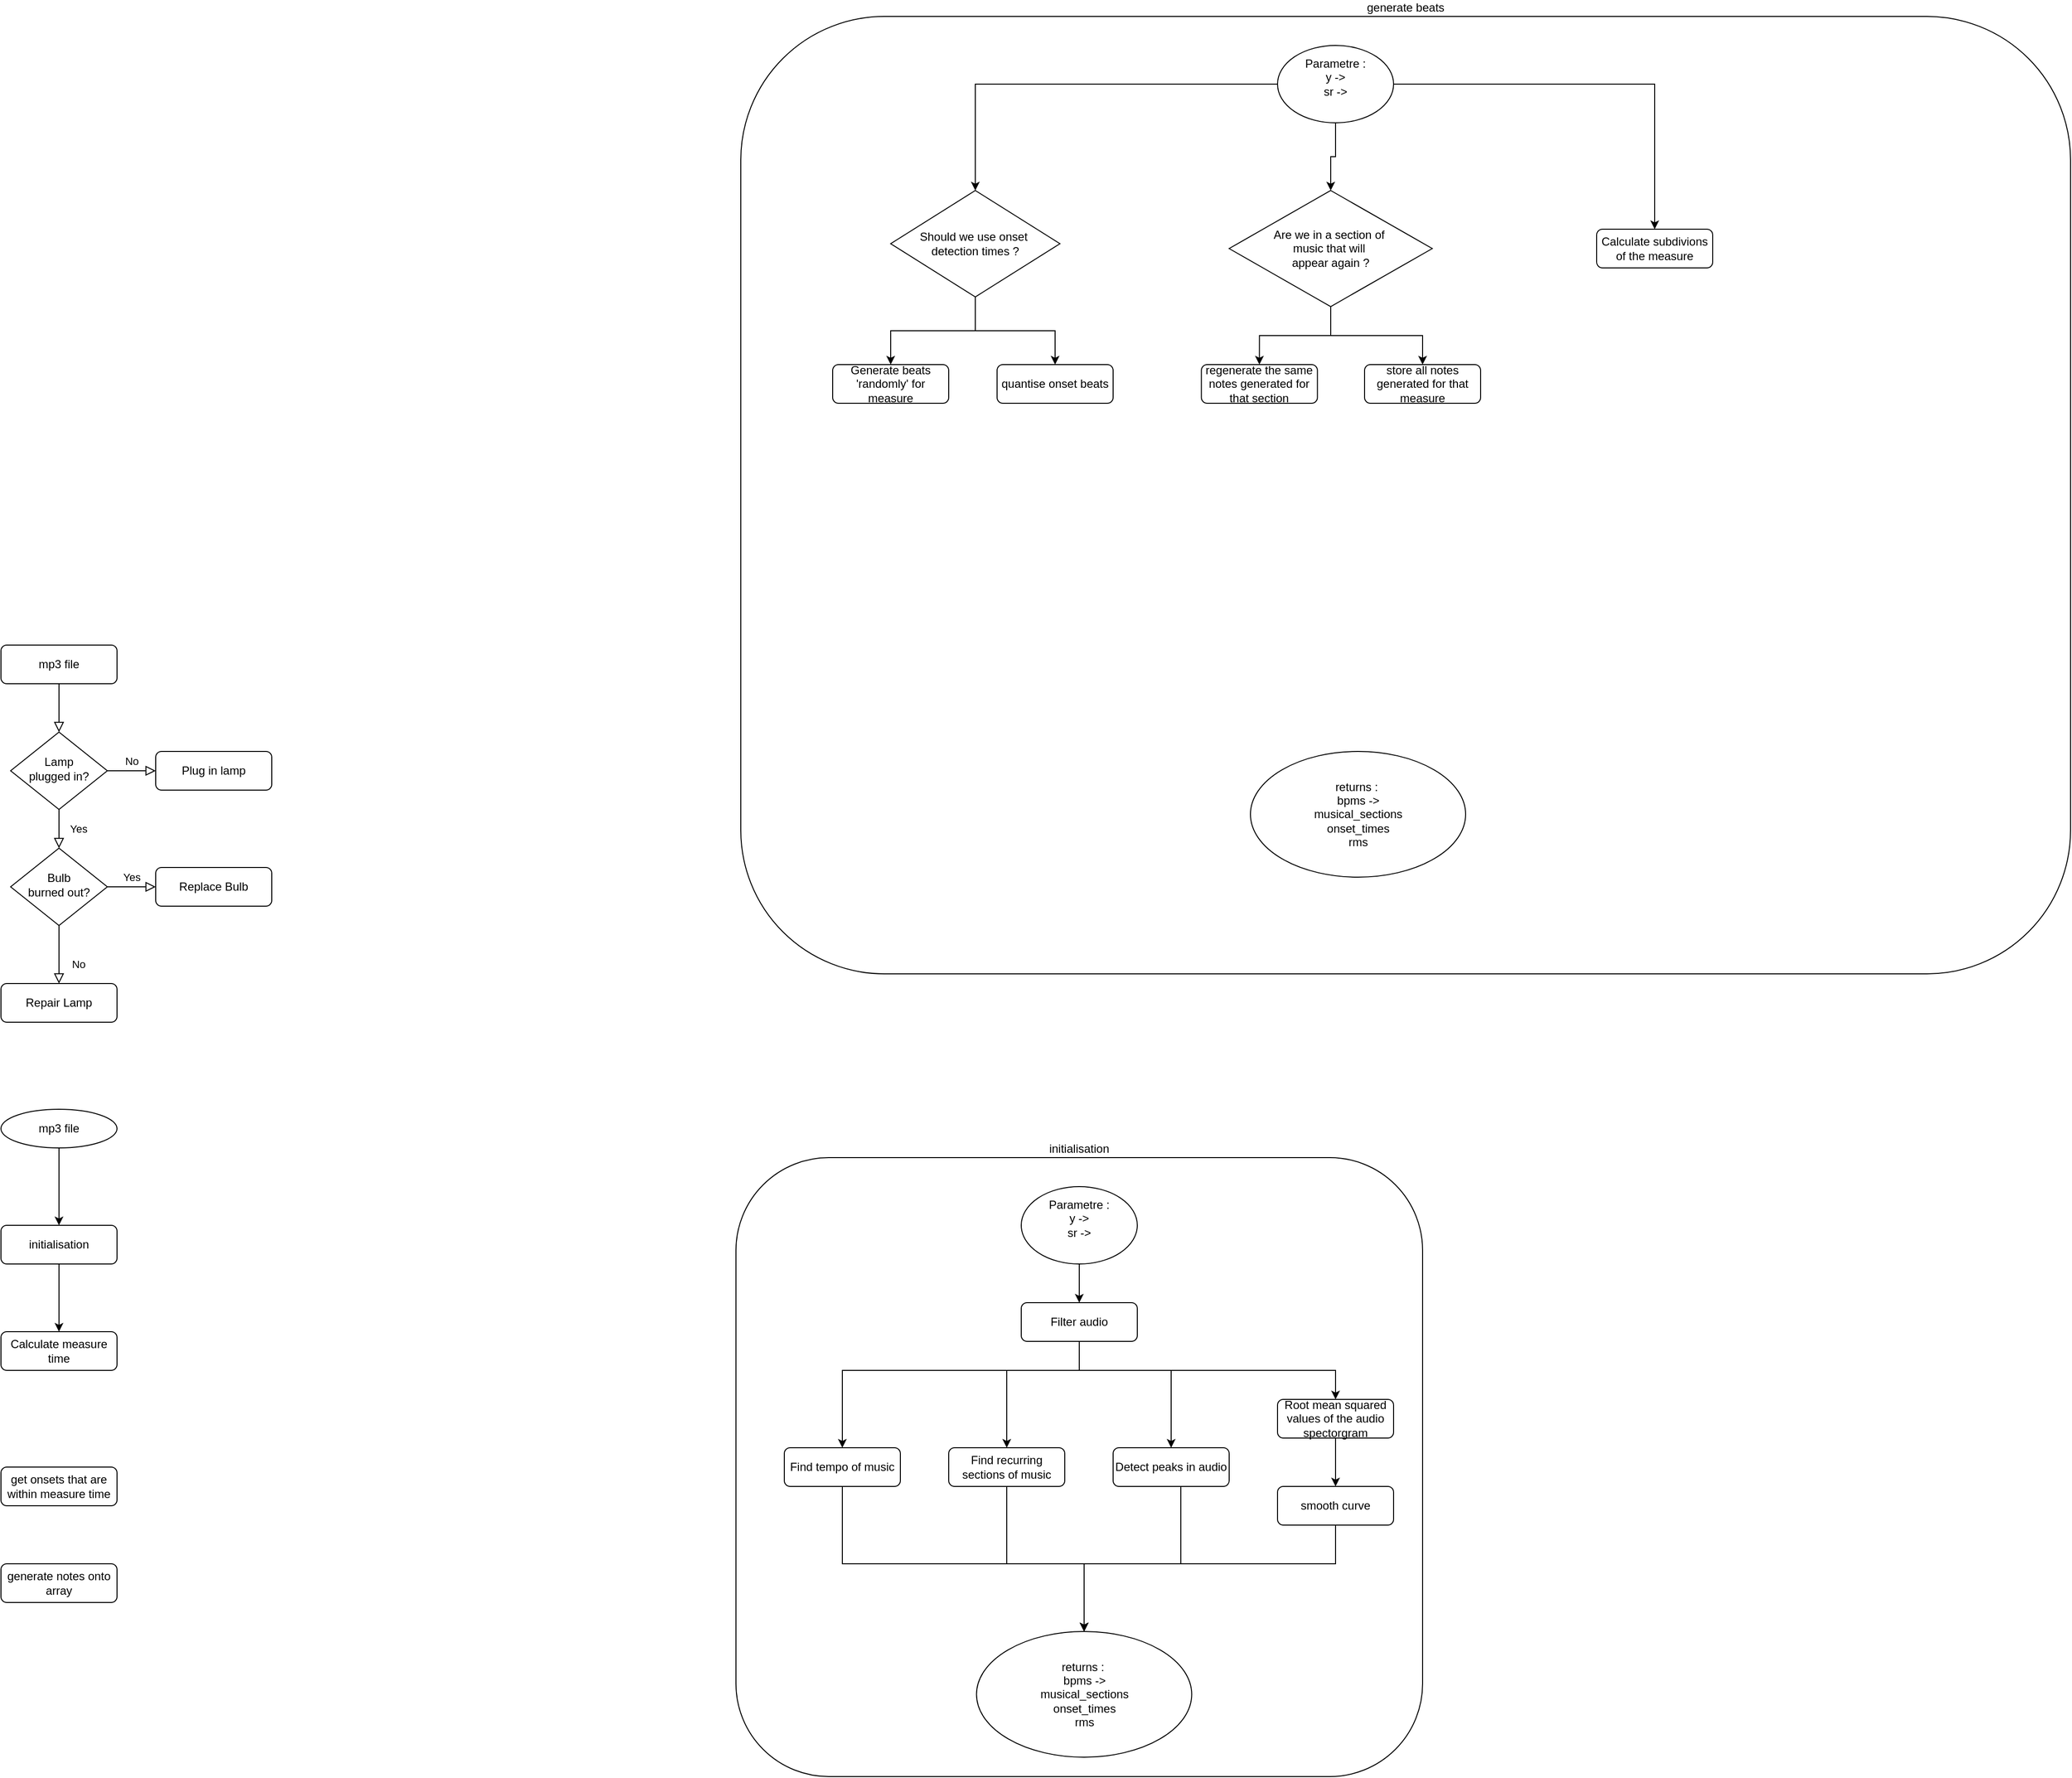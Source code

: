 <mxfile version="24.4.13" type="github">
  <diagram id="C5RBs43oDa-KdzZeNtuy" name="Page-1">
    <mxGraphModel dx="1687" dy="5594" grid="1" gridSize="10" guides="1" tooltips="1" connect="1" arrows="1" fold="1" page="1" pageScale="1" pageWidth="827" pageHeight="1169" math="0" shadow="0">
      <root>
        <mxCell id="WIyWlLk6GJQsqaUBKTNV-0" />
        <mxCell id="WIyWlLk6GJQsqaUBKTNV-1" parent="WIyWlLk6GJQsqaUBKTNV-0" />
        <mxCell id="-Nyvp81KzP3HBZppvLe6-5" value="initialisation" style="rounded=1;whiteSpace=wrap;html=1;fontSize=12;glass=0;strokeWidth=1;shadow=0;align=center;labelPosition=center;verticalLabelPosition=top;verticalAlign=bottom;" vertex="1" parent="WIyWlLk6GJQsqaUBKTNV-1">
          <mxGeometry x="900" y="-3420" width="710" height="640" as="geometry" />
        </mxCell>
        <mxCell id="WIyWlLk6GJQsqaUBKTNV-2" value="" style="rounded=0;html=1;jettySize=auto;orthogonalLoop=1;fontSize=11;endArrow=block;endFill=0;endSize=8;strokeWidth=1;shadow=0;labelBackgroundColor=none;edgeStyle=orthogonalEdgeStyle;" parent="WIyWlLk6GJQsqaUBKTNV-1" source="WIyWlLk6GJQsqaUBKTNV-3" target="WIyWlLk6GJQsqaUBKTNV-6" edge="1">
          <mxGeometry relative="1" as="geometry" />
        </mxCell>
        <mxCell id="WIyWlLk6GJQsqaUBKTNV-3" value="mp3 file" style="rounded=1;whiteSpace=wrap;html=1;fontSize=12;glass=0;strokeWidth=1;shadow=0;" parent="WIyWlLk6GJQsqaUBKTNV-1" vertex="1">
          <mxGeometry x="140" y="-3950" width="120" height="40" as="geometry" />
        </mxCell>
        <mxCell id="WIyWlLk6GJQsqaUBKTNV-4" value="Yes" style="rounded=0;html=1;jettySize=auto;orthogonalLoop=1;fontSize=11;endArrow=block;endFill=0;endSize=8;strokeWidth=1;shadow=0;labelBackgroundColor=none;edgeStyle=orthogonalEdgeStyle;" parent="WIyWlLk6GJQsqaUBKTNV-1" source="WIyWlLk6GJQsqaUBKTNV-6" target="WIyWlLk6GJQsqaUBKTNV-10" edge="1">
          <mxGeometry y="20" relative="1" as="geometry">
            <mxPoint as="offset" />
          </mxGeometry>
        </mxCell>
        <mxCell id="WIyWlLk6GJQsqaUBKTNV-5" value="No" style="edgeStyle=orthogonalEdgeStyle;rounded=0;html=1;jettySize=auto;orthogonalLoop=1;fontSize=11;endArrow=block;endFill=0;endSize=8;strokeWidth=1;shadow=0;labelBackgroundColor=none;" parent="WIyWlLk6GJQsqaUBKTNV-1" source="WIyWlLk6GJQsqaUBKTNV-6" target="WIyWlLk6GJQsqaUBKTNV-7" edge="1">
          <mxGeometry y="10" relative="1" as="geometry">
            <mxPoint as="offset" />
          </mxGeometry>
        </mxCell>
        <mxCell id="WIyWlLk6GJQsqaUBKTNV-6" value="Lamp&lt;br&gt;plugged in?" style="rhombus;whiteSpace=wrap;html=1;shadow=0;fontFamily=Helvetica;fontSize=12;align=center;strokeWidth=1;spacing=6;spacingTop=-4;" parent="WIyWlLk6GJQsqaUBKTNV-1" vertex="1">
          <mxGeometry x="150" y="-3860" width="100" height="80" as="geometry" />
        </mxCell>
        <mxCell id="WIyWlLk6GJQsqaUBKTNV-7" value="Plug in lamp" style="rounded=1;whiteSpace=wrap;html=1;fontSize=12;glass=0;strokeWidth=1;shadow=0;" parent="WIyWlLk6GJQsqaUBKTNV-1" vertex="1">
          <mxGeometry x="300" y="-3840" width="120" height="40" as="geometry" />
        </mxCell>
        <mxCell id="WIyWlLk6GJQsqaUBKTNV-8" value="No" style="rounded=0;html=1;jettySize=auto;orthogonalLoop=1;fontSize=11;endArrow=block;endFill=0;endSize=8;strokeWidth=1;shadow=0;labelBackgroundColor=none;edgeStyle=orthogonalEdgeStyle;" parent="WIyWlLk6GJQsqaUBKTNV-1" source="WIyWlLk6GJQsqaUBKTNV-10" target="WIyWlLk6GJQsqaUBKTNV-11" edge="1">
          <mxGeometry x="0.333" y="20" relative="1" as="geometry">
            <mxPoint as="offset" />
          </mxGeometry>
        </mxCell>
        <mxCell id="WIyWlLk6GJQsqaUBKTNV-9" value="Yes" style="edgeStyle=orthogonalEdgeStyle;rounded=0;html=1;jettySize=auto;orthogonalLoop=1;fontSize=11;endArrow=block;endFill=0;endSize=8;strokeWidth=1;shadow=0;labelBackgroundColor=none;" parent="WIyWlLk6GJQsqaUBKTNV-1" source="WIyWlLk6GJQsqaUBKTNV-10" target="WIyWlLk6GJQsqaUBKTNV-12" edge="1">
          <mxGeometry y="10" relative="1" as="geometry">
            <mxPoint as="offset" />
          </mxGeometry>
        </mxCell>
        <mxCell id="WIyWlLk6GJQsqaUBKTNV-10" value="Bulb&lt;br&gt;burned out?" style="rhombus;whiteSpace=wrap;html=1;shadow=0;fontFamily=Helvetica;fontSize=12;align=center;strokeWidth=1;spacing=6;spacingTop=-4;" parent="WIyWlLk6GJQsqaUBKTNV-1" vertex="1">
          <mxGeometry x="150" y="-3740" width="100" height="80" as="geometry" />
        </mxCell>
        <mxCell id="WIyWlLk6GJQsqaUBKTNV-11" value="Repair Lamp" style="rounded=1;whiteSpace=wrap;html=1;fontSize=12;glass=0;strokeWidth=1;shadow=0;" parent="WIyWlLk6GJQsqaUBKTNV-1" vertex="1">
          <mxGeometry x="140" y="-3600" width="120" height="40" as="geometry" />
        </mxCell>
        <mxCell id="WIyWlLk6GJQsqaUBKTNV-12" value="Replace Bulb" style="rounded=1;whiteSpace=wrap;html=1;fontSize=12;glass=0;strokeWidth=1;shadow=0;" parent="WIyWlLk6GJQsqaUBKTNV-1" vertex="1">
          <mxGeometry x="300" y="-3720" width="120" height="40" as="geometry" />
        </mxCell>
        <mxCell id="-Nyvp81KzP3HBZppvLe6-75" style="edgeStyle=orthogonalEdgeStyle;rounded=0;orthogonalLoop=1;jettySize=auto;html=1;" edge="1" parent="WIyWlLk6GJQsqaUBKTNV-1" source="-Nyvp81KzP3HBZppvLe6-0" target="-Nyvp81KzP3HBZppvLe6-74">
          <mxGeometry relative="1" as="geometry" />
        </mxCell>
        <mxCell id="-Nyvp81KzP3HBZppvLe6-0" value="initialisation" style="rounded=1;whiteSpace=wrap;html=1;fontSize=12;glass=0;strokeWidth=1;shadow=0;" vertex="1" parent="WIyWlLk6GJQsqaUBKTNV-1">
          <mxGeometry x="140" y="-3350" width="120" height="40" as="geometry" />
        </mxCell>
        <mxCell id="-Nyvp81KzP3HBZppvLe6-63" style="edgeStyle=orthogonalEdgeStyle;rounded=0;orthogonalLoop=1;jettySize=auto;html=1;entryX=0.5;entryY=0;entryDx=0;entryDy=0;" edge="1" parent="WIyWlLk6GJQsqaUBKTNV-1" source="-Nyvp81KzP3HBZppvLe6-1" target="-Nyvp81KzP3HBZppvLe6-4">
          <mxGeometry relative="1" as="geometry">
            <Array as="points">
              <mxPoint x="1255" y="-3200" />
              <mxPoint x="1010" y="-3200" />
            </Array>
          </mxGeometry>
        </mxCell>
        <mxCell id="-Nyvp81KzP3HBZppvLe6-65" style="edgeStyle=orthogonalEdgeStyle;rounded=0;orthogonalLoop=1;jettySize=auto;html=1;entryX=0.5;entryY=0;entryDx=0;entryDy=0;" edge="1" parent="WIyWlLk6GJQsqaUBKTNV-1" source="-Nyvp81KzP3HBZppvLe6-1" target="-Nyvp81KzP3HBZppvLe6-53">
          <mxGeometry relative="1" as="geometry">
            <Array as="points">
              <mxPoint x="1255" y="-3200" />
              <mxPoint x="1180" y="-3200" />
            </Array>
          </mxGeometry>
        </mxCell>
        <mxCell id="-Nyvp81KzP3HBZppvLe6-1" value="Filter audio" style="rounded=1;whiteSpace=wrap;html=1;fontSize=12;glass=0;strokeWidth=1;shadow=0;" vertex="1" parent="WIyWlLk6GJQsqaUBKTNV-1">
          <mxGeometry x="1195" y="-3270" width="120" height="40" as="geometry" />
        </mxCell>
        <mxCell id="-Nyvp81KzP3HBZppvLe6-3" style="edgeStyle=orthogonalEdgeStyle;rounded=0;orthogonalLoop=1;jettySize=auto;html=1;entryX=0.5;entryY=0;entryDx=0;entryDy=0;" edge="1" parent="WIyWlLk6GJQsqaUBKTNV-1" source="-Nyvp81KzP3HBZppvLe6-2" target="-Nyvp81KzP3HBZppvLe6-0">
          <mxGeometry relative="1" as="geometry" />
        </mxCell>
        <mxCell id="-Nyvp81KzP3HBZppvLe6-2" value="mp3 file" style="ellipse;whiteSpace=wrap;html=1;" vertex="1" parent="WIyWlLk6GJQsqaUBKTNV-1">
          <mxGeometry x="140" y="-3470" width="120" height="40" as="geometry" />
        </mxCell>
        <mxCell id="-Nyvp81KzP3HBZppvLe6-72" style="edgeStyle=orthogonalEdgeStyle;rounded=0;orthogonalLoop=1;jettySize=auto;html=1;" edge="1" parent="WIyWlLk6GJQsqaUBKTNV-1" source="-Nyvp81KzP3HBZppvLe6-4" target="-Nyvp81KzP3HBZppvLe6-60">
          <mxGeometry relative="1" as="geometry">
            <Array as="points">
              <mxPoint x="1010" y="-3000" />
              <mxPoint x="1260" y="-3000" />
            </Array>
          </mxGeometry>
        </mxCell>
        <mxCell id="-Nyvp81KzP3HBZppvLe6-4" value="Find tempo of music" style="rounded=1;whiteSpace=wrap;html=1;fontSize=12;glass=0;strokeWidth=1;shadow=0;" vertex="1" parent="WIyWlLk6GJQsqaUBKTNV-1">
          <mxGeometry x="950" y="-3120" width="120" height="40" as="geometry" />
        </mxCell>
        <mxCell id="-Nyvp81KzP3HBZppvLe6-71" style="edgeStyle=orthogonalEdgeStyle;rounded=0;orthogonalLoop=1;jettySize=auto;html=1;" edge="1" parent="WIyWlLk6GJQsqaUBKTNV-1" source="-Nyvp81KzP3HBZppvLe6-53" target="-Nyvp81KzP3HBZppvLe6-60">
          <mxGeometry relative="1" as="geometry">
            <Array as="points">
              <mxPoint x="1180" y="-3000" />
              <mxPoint x="1260" y="-3000" />
            </Array>
          </mxGeometry>
        </mxCell>
        <mxCell id="-Nyvp81KzP3HBZppvLe6-53" value="Find recurring sections of music" style="rounded=1;whiteSpace=wrap;html=1;fontSize=12;glass=0;strokeWidth=1;shadow=0;" vertex="1" parent="WIyWlLk6GJQsqaUBKTNV-1">
          <mxGeometry x="1120" y="-3120" width="120" height="40" as="geometry" />
        </mxCell>
        <mxCell id="-Nyvp81KzP3HBZppvLe6-66" style="edgeStyle=orthogonalEdgeStyle;rounded=0;orthogonalLoop=1;jettySize=auto;html=1;exitX=0.5;exitY=1;exitDx=0;exitDy=0;" edge="1" parent="WIyWlLk6GJQsqaUBKTNV-1" source="-Nyvp81KzP3HBZppvLe6-1" target="-Nyvp81KzP3HBZppvLe6-54">
          <mxGeometry relative="1" as="geometry">
            <Array as="points">
              <mxPoint x="1255" y="-3200" />
              <mxPoint x="1350" y="-3200" />
            </Array>
          </mxGeometry>
        </mxCell>
        <mxCell id="-Nyvp81KzP3HBZppvLe6-70" style="edgeStyle=orthogonalEdgeStyle;rounded=0;orthogonalLoop=1;jettySize=auto;html=1;entryX=0.5;entryY=0;entryDx=0;entryDy=0;" edge="1" parent="WIyWlLk6GJQsqaUBKTNV-1" source="-Nyvp81KzP3HBZppvLe6-54" target="-Nyvp81KzP3HBZppvLe6-60">
          <mxGeometry relative="1" as="geometry">
            <Array as="points">
              <mxPoint x="1360" y="-3000" />
              <mxPoint x="1260" y="-3000" />
            </Array>
          </mxGeometry>
        </mxCell>
        <mxCell id="-Nyvp81KzP3HBZppvLe6-54" value="Detect peaks in audio" style="rounded=1;whiteSpace=wrap;html=1;fontSize=12;glass=0;strokeWidth=1;shadow=0;" vertex="1" parent="WIyWlLk6GJQsqaUBKTNV-1">
          <mxGeometry x="1290" y="-3120" width="120" height="40" as="geometry" />
        </mxCell>
        <mxCell id="-Nyvp81KzP3HBZppvLe6-62" style="edgeStyle=orthogonalEdgeStyle;rounded=0;orthogonalLoop=1;jettySize=auto;html=1;" edge="1" parent="WIyWlLk6GJQsqaUBKTNV-1" source="-Nyvp81KzP3HBZppvLe6-57" target="-Nyvp81KzP3HBZppvLe6-1">
          <mxGeometry relative="1" as="geometry" />
        </mxCell>
        <mxCell id="-Nyvp81KzP3HBZppvLe6-57" value="Parametre :&lt;br&gt;y -&amp;gt;&lt;div&gt;sr -&amp;gt;&lt;br&gt;&lt;div&gt;&lt;div&gt;&lt;br&gt;&lt;/div&gt;&lt;/div&gt;&lt;/div&gt;" style="ellipse;whiteSpace=wrap;html=1;" vertex="1" parent="WIyWlLk6GJQsqaUBKTNV-1">
          <mxGeometry x="1195" y="-3390" width="120" height="80" as="geometry" />
        </mxCell>
        <mxCell id="-Nyvp81KzP3HBZppvLe6-67" style="edgeStyle=orthogonalEdgeStyle;rounded=0;orthogonalLoop=1;jettySize=auto;html=1;exitX=0.5;exitY=1;exitDx=0;exitDy=0;" edge="1" parent="WIyWlLk6GJQsqaUBKTNV-1" source="-Nyvp81KzP3HBZppvLe6-1" target="-Nyvp81KzP3HBZppvLe6-58">
          <mxGeometry relative="1" as="geometry">
            <Array as="points">
              <mxPoint x="1255" y="-3200" />
              <mxPoint x="1520" y="-3200" />
            </Array>
          </mxGeometry>
        </mxCell>
        <mxCell id="-Nyvp81KzP3HBZppvLe6-68" style="edgeStyle=orthogonalEdgeStyle;rounded=0;orthogonalLoop=1;jettySize=auto;html=1;" edge="1" parent="WIyWlLk6GJQsqaUBKTNV-1" source="-Nyvp81KzP3HBZppvLe6-58" target="-Nyvp81KzP3HBZppvLe6-59">
          <mxGeometry relative="1" as="geometry" />
        </mxCell>
        <mxCell id="-Nyvp81KzP3HBZppvLe6-58" value="Root mean squared values of the audio spectorgram" style="rounded=1;whiteSpace=wrap;html=1;fontSize=12;glass=0;strokeWidth=1;shadow=0;" vertex="1" parent="WIyWlLk6GJQsqaUBKTNV-1">
          <mxGeometry x="1460" y="-3170" width="120" height="40" as="geometry" />
        </mxCell>
        <mxCell id="-Nyvp81KzP3HBZppvLe6-69" style="edgeStyle=orthogonalEdgeStyle;rounded=0;orthogonalLoop=1;jettySize=auto;html=1;entryX=0.5;entryY=0;entryDx=0;entryDy=0;" edge="1" parent="WIyWlLk6GJQsqaUBKTNV-1" source="-Nyvp81KzP3HBZppvLe6-59" target="-Nyvp81KzP3HBZppvLe6-60">
          <mxGeometry relative="1" as="geometry">
            <Array as="points">
              <mxPoint x="1520" y="-3000" />
              <mxPoint x="1260" y="-3000" />
            </Array>
          </mxGeometry>
        </mxCell>
        <mxCell id="-Nyvp81KzP3HBZppvLe6-59" value="smooth curve" style="rounded=1;whiteSpace=wrap;html=1;fontSize=12;glass=0;strokeWidth=1;shadow=0;" vertex="1" parent="WIyWlLk6GJQsqaUBKTNV-1">
          <mxGeometry x="1460" y="-3080" width="120" height="40" as="geometry" />
        </mxCell>
        <mxCell id="-Nyvp81KzP3HBZppvLe6-60" value="returns :&amp;nbsp;&lt;div&gt;bpms -&amp;gt;&lt;br&gt;musical_sections&lt;br&gt;onset_times&lt;br&gt;rms&lt;/div&gt;" style="ellipse;whiteSpace=wrap;html=1;" vertex="1" parent="WIyWlLk6GJQsqaUBKTNV-1">
          <mxGeometry x="1148.75" y="-2930" width="222.5" height="130" as="geometry" />
        </mxCell>
        <mxCell id="-Nyvp81KzP3HBZppvLe6-64" style="edgeStyle=orthogonalEdgeStyle;rounded=0;orthogonalLoop=1;jettySize=auto;html=1;exitX=0.5;exitY=1;exitDx=0;exitDy=0;" edge="1" parent="WIyWlLk6GJQsqaUBKTNV-1" source="-Nyvp81KzP3HBZppvLe6-1" target="-Nyvp81KzP3HBZppvLe6-1">
          <mxGeometry relative="1" as="geometry" />
        </mxCell>
        <mxCell id="-Nyvp81KzP3HBZppvLe6-74" value="Calculate measure time" style="rounded=1;whiteSpace=wrap;html=1;fontSize=12;glass=0;strokeWidth=1;shadow=0;" vertex="1" parent="WIyWlLk6GJQsqaUBKTNV-1">
          <mxGeometry x="140" y="-3240" width="120" height="40" as="geometry" />
        </mxCell>
        <mxCell id="-Nyvp81KzP3HBZppvLe6-76" value="get onsets that are within measure time" style="rounded=1;whiteSpace=wrap;html=1;fontSize=12;glass=0;strokeWidth=1;shadow=0;" vertex="1" parent="WIyWlLk6GJQsqaUBKTNV-1">
          <mxGeometry x="140" y="-3100" width="120" height="40" as="geometry" />
        </mxCell>
        <mxCell id="-Nyvp81KzP3HBZppvLe6-77" value="generate notes onto array" style="rounded=1;whiteSpace=wrap;html=1;fontSize=12;glass=0;strokeWidth=1;shadow=0;" vertex="1" parent="WIyWlLk6GJQsqaUBKTNV-1">
          <mxGeometry x="140" y="-3000" width="120" height="40" as="geometry" />
        </mxCell>
        <mxCell id="-Nyvp81KzP3HBZppvLe6-97" value="generate beats" style="rounded=1;whiteSpace=wrap;html=1;fontSize=12;glass=0;strokeWidth=1;shadow=0;align=center;labelPosition=center;verticalLabelPosition=top;verticalAlign=bottom;" vertex="1" parent="WIyWlLk6GJQsqaUBKTNV-1">
          <mxGeometry x="905" y="-4600" width="1375" height="990" as="geometry" />
        </mxCell>
        <mxCell id="-Nyvp81KzP3HBZppvLe6-100" value="Generate beats &#39;randomly&#39; for measure" style="rounded=1;whiteSpace=wrap;html=1;fontSize=12;glass=0;strokeWidth=1;shadow=0;" vertex="1" parent="WIyWlLk6GJQsqaUBKTNV-1">
          <mxGeometry x="1000" y="-4240" width="120" height="40" as="geometry" />
        </mxCell>
        <mxCell id="-Nyvp81KzP3HBZppvLe6-133" style="edgeStyle=orthogonalEdgeStyle;rounded=0;orthogonalLoop=1;jettySize=auto;html=1;entryX=0.5;entryY=0;entryDx=0;entryDy=0;" edge="1" parent="WIyWlLk6GJQsqaUBKTNV-1" source="-Nyvp81KzP3HBZppvLe6-109" target="-Nyvp81KzP3HBZppvLe6-121">
          <mxGeometry relative="1" as="geometry" />
        </mxCell>
        <mxCell id="-Nyvp81KzP3HBZppvLe6-134" style="edgeStyle=orthogonalEdgeStyle;rounded=0;orthogonalLoop=1;jettySize=auto;html=1;" edge="1" parent="WIyWlLk6GJQsqaUBKTNV-1" source="-Nyvp81KzP3HBZppvLe6-109" target="-Nyvp81KzP3HBZppvLe6-117">
          <mxGeometry relative="1" as="geometry" />
        </mxCell>
        <mxCell id="-Nyvp81KzP3HBZppvLe6-135" style="edgeStyle=orthogonalEdgeStyle;rounded=0;orthogonalLoop=1;jettySize=auto;html=1;entryX=0.5;entryY=0;entryDx=0;entryDy=0;" edge="1" parent="WIyWlLk6GJQsqaUBKTNV-1" source="-Nyvp81KzP3HBZppvLe6-109" target="-Nyvp81KzP3HBZppvLe6-123">
          <mxGeometry relative="1" as="geometry" />
        </mxCell>
        <mxCell id="-Nyvp81KzP3HBZppvLe6-109" value="Parametre :&lt;br&gt;y -&amp;gt;&lt;div&gt;sr -&amp;gt;&lt;br&gt;&lt;div&gt;&lt;div&gt;&lt;br&gt;&lt;/div&gt;&lt;/div&gt;&lt;/div&gt;" style="ellipse;whiteSpace=wrap;html=1;" vertex="1" parent="WIyWlLk6GJQsqaUBKTNV-1">
          <mxGeometry x="1460" y="-4570" width="120" height="80" as="geometry" />
        </mxCell>
        <mxCell id="-Nyvp81KzP3HBZppvLe6-115" value="returns :&amp;nbsp;&lt;div&gt;bpms -&amp;gt;&lt;br&gt;musical_sections&lt;br&gt;onset_times&lt;br&gt;rms&lt;/div&gt;" style="ellipse;whiteSpace=wrap;html=1;" vertex="1" parent="WIyWlLk6GJQsqaUBKTNV-1">
          <mxGeometry x="1432" y="-3840" width="222.5" height="130" as="geometry" />
        </mxCell>
        <mxCell id="-Nyvp81KzP3HBZppvLe6-116" style="edgeStyle=orthogonalEdgeStyle;rounded=0;orthogonalLoop=1;jettySize=auto;html=1;exitX=0.5;exitY=1;exitDx=0;exitDy=0;" edge="1" parent="WIyWlLk6GJQsqaUBKTNV-1" source="-Nyvp81KzP3HBZppvLe6-100" target="-Nyvp81KzP3HBZppvLe6-100">
          <mxGeometry relative="1" as="geometry" />
        </mxCell>
        <mxCell id="-Nyvp81KzP3HBZppvLe6-129" style="edgeStyle=orthogonalEdgeStyle;rounded=0;orthogonalLoop=1;jettySize=auto;html=1;entryX=0.5;entryY=0;entryDx=0;entryDy=0;" edge="1" parent="WIyWlLk6GJQsqaUBKTNV-1" source="-Nyvp81KzP3HBZppvLe6-117" target="-Nyvp81KzP3HBZppvLe6-100">
          <mxGeometry relative="1" as="geometry" />
        </mxCell>
        <mxCell id="-Nyvp81KzP3HBZppvLe6-130" style="edgeStyle=orthogonalEdgeStyle;rounded=0;orthogonalLoop=1;jettySize=auto;html=1;" edge="1" parent="WIyWlLk6GJQsqaUBKTNV-1" source="-Nyvp81KzP3HBZppvLe6-117" target="-Nyvp81KzP3HBZppvLe6-120">
          <mxGeometry relative="1" as="geometry" />
        </mxCell>
        <mxCell id="-Nyvp81KzP3HBZppvLe6-117" value="Should we use onset&amp;nbsp;&lt;div&gt;detection times ?&lt;/div&gt;" style="rhombus;whiteSpace=wrap;html=1;" vertex="1" parent="WIyWlLk6GJQsqaUBKTNV-1">
          <mxGeometry x="1060" y="-4420" width="175" height="110" as="geometry" />
        </mxCell>
        <mxCell id="-Nyvp81KzP3HBZppvLe6-120" value="quantise onset beats" style="rounded=1;whiteSpace=wrap;html=1;fontSize=12;glass=0;strokeWidth=1;shadow=0;" vertex="1" parent="WIyWlLk6GJQsqaUBKTNV-1">
          <mxGeometry x="1170" y="-4240" width="120" height="40" as="geometry" />
        </mxCell>
        <mxCell id="-Nyvp81KzP3HBZppvLe6-131" style="edgeStyle=orthogonalEdgeStyle;rounded=0;orthogonalLoop=1;jettySize=auto;html=1;entryX=0.5;entryY=0;entryDx=0;entryDy=0;" edge="1" parent="WIyWlLk6GJQsqaUBKTNV-1" source="-Nyvp81KzP3HBZppvLe6-121" target="-Nyvp81KzP3HBZppvLe6-125">
          <mxGeometry relative="1" as="geometry" />
        </mxCell>
        <mxCell id="-Nyvp81KzP3HBZppvLe6-132" style="edgeStyle=orthogonalEdgeStyle;rounded=0;orthogonalLoop=1;jettySize=auto;html=1;" edge="1" parent="WIyWlLk6GJQsqaUBKTNV-1" source="-Nyvp81KzP3HBZppvLe6-121" target="-Nyvp81KzP3HBZppvLe6-126">
          <mxGeometry relative="1" as="geometry" />
        </mxCell>
        <mxCell id="-Nyvp81KzP3HBZppvLe6-121" value="Are we in a section of&amp;nbsp;&lt;div&gt;music that&amp;nbsp;&lt;span style=&quot;background-color: initial;&quot;&gt;will&amp;nbsp;&lt;/span&gt;&lt;/div&gt;&lt;div&gt;&lt;span style=&quot;background-color: initial;&quot;&gt;appear again ?&lt;/span&gt;&lt;/div&gt;" style="rhombus;whiteSpace=wrap;html=1;" vertex="1" parent="WIyWlLk6GJQsqaUBKTNV-1">
          <mxGeometry x="1410" y="-4420" width="210" height="120" as="geometry" />
        </mxCell>
        <mxCell id="-Nyvp81KzP3HBZppvLe6-123" value="Calculate subdivions of the measure" style="rounded=1;whiteSpace=wrap;html=1;fontSize=12;glass=0;strokeWidth=1;shadow=0;" vertex="1" parent="WIyWlLk6GJQsqaUBKTNV-1">
          <mxGeometry x="1790" y="-4380" width="120" height="40" as="geometry" />
        </mxCell>
        <mxCell id="-Nyvp81KzP3HBZppvLe6-125" value="regenerate the same notes generated for that section" style="rounded=1;whiteSpace=wrap;html=1;fontSize=12;glass=0;strokeWidth=1;shadow=0;" vertex="1" parent="WIyWlLk6GJQsqaUBKTNV-1">
          <mxGeometry x="1381.25" y="-4240" width="120" height="40" as="geometry" />
        </mxCell>
        <mxCell id="-Nyvp81KzP3HBZppvLe6-126" value="store all notes generated for that measure" style="rounded=1;whiteSpace=wrap;html=1;fontSize=12;glass=0;strokeWidth=1;shadow=0;" vertex="1" parent="WIyWlLk6GJQsqaUBKTNV-1">
          <mxGeometry x="1550" y="-4240" width="120" height="40" as="geometry" />
        </mxCell>
      </root>
    </mxGraphModel>
  </diagram>
</mxfile>

